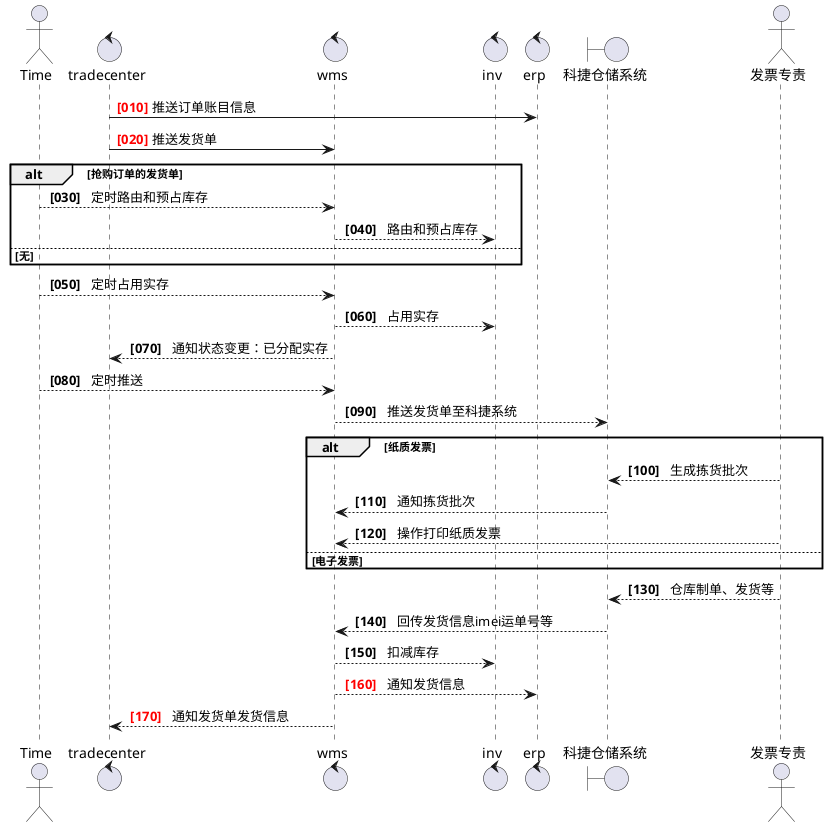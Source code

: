 @startuml
actor Time
control tradecenter as trade
control wms
control inv
control erp

autonumber 10 10 "<font color=red><b>[000]"
trade -> erp: 推送订单账目信息
trade -> wms: 推送发货单
autonumber resume "<b> [000]  "

alt 抢购订单的发货单
    Time --> wms: 定时路由和预占库存
    wms --> inv: 路由和预占库存
else 无
end
Time --> wms: 定时占用实存
wms --> inv: 占用实存
wms --> trade: 通知状态变更：已分配实存

Time --> wms: 定时推送

boundary 科捷仓储系统 as TPL
wms --> TPL: 推送发货单至科捷系统
alt 纸质发票
    actor 发票专责 as invoicer
    invoicer --> TPL: 生成拣货批次
    TPL --> wms: 通知拣货批次
    invoicer --> wms: 操作打印纸质发票
else 电子发票
end
invoicer --> TPL: 仓库制单、发货等
TPL --> wms: 回传发货信息imei运单号等

wms --> inv: 扣减库存
autonumber resume "<font color=red><b> [000]  "
wms --> erp: 通知发货信息
wms --> trade: 通知发货单发货信息

@enduml